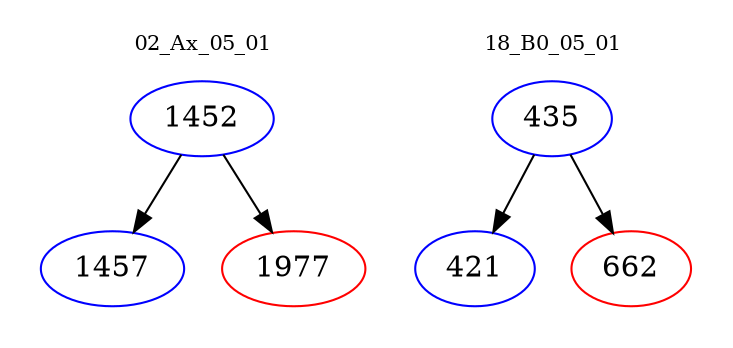 digraph{
subgraph cluster_0 {
color = white
label = "02_Ax_05_01";
fontsize=10;
T0_1452 [label="1452", color="blue"]
T0_1452 -> T0_1457 [color="black"]
T0_1457 [label="1457", color="blue"]
T0_1452 -> T0_1977 [color="black"]
T0_1977 [label="1977", color="red"]
}
subgraph cluster_1 {
color = white
label = "18_B0_05_01";
fontsize=10;
T1_435 [label="435", color="blue"]
T1_435 -> T1_421 [color="black"]
T1_421 [label="421", color="blue"]
T1_435 -> T1_662 [color="black"]
T1_662 [label="662", color="red"]
}
}
